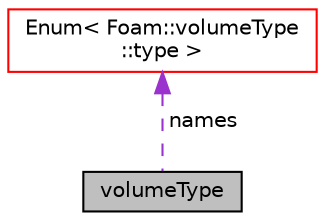 digraph "volumeType"
{
  bgcolor="transparent";
  edge [fontname="Helvetica",fontsize="10",labelfontname="Helvetica",labelfontsize="10"];
  node [fontname="Helvetica",fontsize="10",shape=record];
  Node1 [label="volumeType",height=0.2,width=0.4,color="black", fillcolor="grey75", style="filled" fontcolor="black"];
  Node2 -> Node1 [dir="back",color="darkorchid3",fontsize="10",style="dashed",label=" names" ,fontname="Helvetica"];
  Node2 [label="Enum\< Foam::volumeType\l::type \>",height=0.2,width=0.4,color="red",URL="$classFoam_1_1Enum.html"];
}
